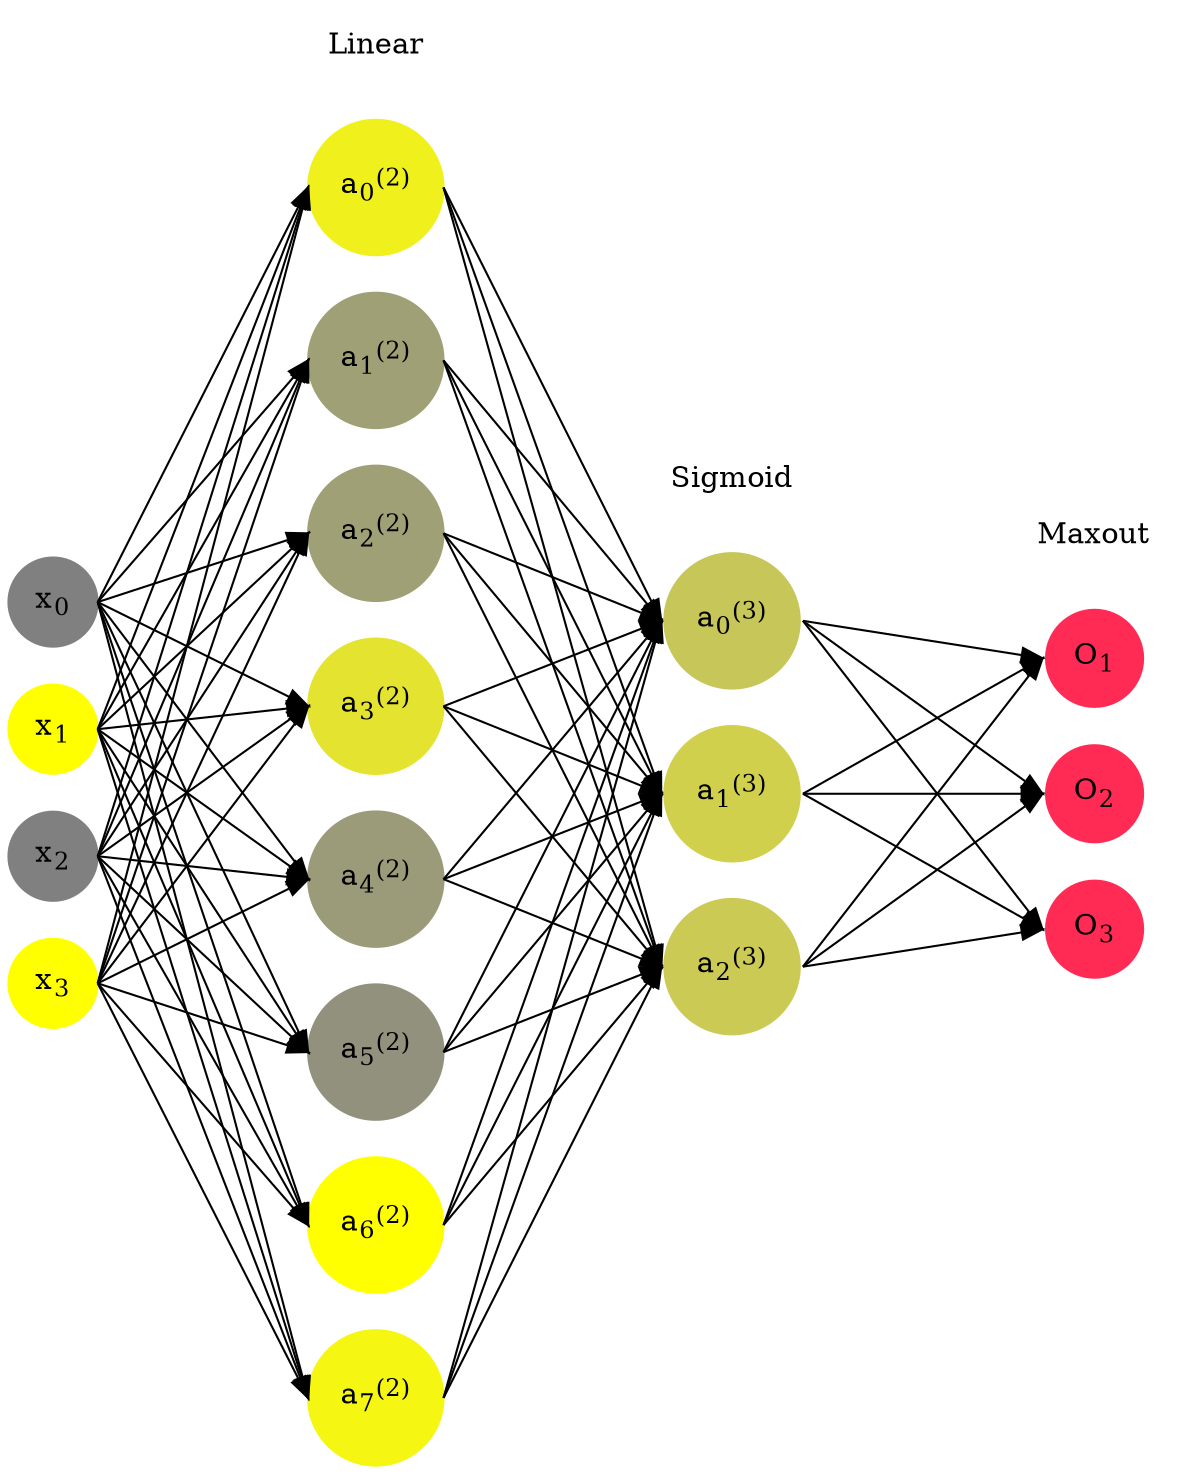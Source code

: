 digraph G {
	rankdir = LR;
	splines=false;
	edge[style=invis];
	ranksep= 1.4;
	{
	node [shape=circle, color="0.1667, 0.0, 0.5", style=filled, fillcolor="0.1667, 0.0, 0.5"];
	x0 [label=<x<sub>0</sub>>];
	}
	{
	node [shape=circle, color="0.1667, 1.0, 1.0", style=filled, fillcolor="0.1667, 1.0, 1.0"];
	x1 [label=<x<sub>1</sub>>];
	}
	{
	node [shape=circle, color="0.1667, 0.0, 0.5", style=filled, fillcolor="0.1667, 0.0, 0.5"];
	x2 [label=<x<sub>2</sub>>];
	}
	{
	node [shape=circle, color="0.1667, 1.0, 1.0", style=filled, fillcolor="0.1667, 1.0, 1.0"];
	x3 [label=<x<sub>3</sub>>];
	}
	{
	node [shape=circle, color="0.1667, 0.877061, 0.938530", style=filled, fillcolor="0.1667, 0.877061, 0.938530"];
	a02 [label=<a<sub>0</sub><sup>(2)</sup>>];
	}
	{
	node [shape=circle, color="0.1667, 0.256494, 0.628247", style=filled, fillcolor="0.1667, 0.256494, 0.628247"];
	a12 [label=<a<sub>1</sub><sup>(2)</sup>>];
	}
	{
	node [shape=circle, color="0.1667, 0.252159, 0.626080", style=filled, fillcolor="0.1667, 0.252159, 0.626080"];
	a22 [label=<a<sub>2</sub><sup>(2)</sup>>];
	}
	{
	node [shape=circle, color="0.1667, 0.787639, 0.893819", style=filled, fillcolor="0.1667, 0.787639, 0.893819"];
	a32 [label=<a<sub>3</sub><sup>(2)</sup>>];
	}
	{
	node [shape=circle, color="0.1667, 0.214849, 0.607425", style=filled, fillcolor="0.1667, 0.214849, 0.607425"];
	a42 [label=<a<sub>4</sub><sup>(2)</sup>>];
	}
	{
	node [shape=circle, color="0.1667, 0.137843, 0.568921", style=filled, fillcolor="0.1667, 0.137843, 0.568921"];
	a52 [label=<a<sub>5</sub><sup>(2)</sup>>];
	}
	{
	node [shape=circle, color="0.1667, 1.160681, 1.080340", style=filled, fillcolor="0.1667, 1.160681, 1.080340"];
	a62 [label=<a<sub>6</sub><sup>(2)</sup>>];
	}
	{
	node [shape=circle, color="0.1667, 0.922592, 0.961296", style=filled, fillcolor="0.1667, 0.922592, 0.961296"];
	a72 [label=<a<sub>7</sub><sup>(2)</sup>>];
	}
	{
	node [shape=circle, color="0.1667, 0.550153, 0.775076", style=filled, fillcolor="0.1667, 0.550153, 0.775076"];
	a03 [label=<a<sub>0</sub><sup>(3)</sup>>];
	}
	{
	node [shape=circle, color="0.1667, 0.628189, 0.814094", style=filled, fillcolor="0.1667, 0.628189, 0.814094"];
	a13 [label=<a<sub>1</sub><sup>(3)</sup>>];
	}
	{
	node [shape=circle, color="0.1667, 0.580824, 0.790412", style=filled, fillcolor="0.1667, 0.580824, 0.790412"];
	a23 [label=<a<sub>2</sub><sup>(3)</sup>>];
	}
	{
	node [shape=circle, color="0.9667, 0.83, 1.0", style=filled, fillcolor="0.9667, 0.83, 1.0"];
	O1 [label=<O<sub>1</sub>>];
	}
	{
	node [shape=circle, color="0.9667, 0.83, 1.0", style=filled, fillcolor="0.9667, 0.83, 1.0"];
	O2 [label=<O<sub>2</sub>>];
	}
	{
	node [shape=circle, color="0.9667, 0.83, 1.0", style=filled, fillcolor="0.9667, 0.83, 1.0"];
	O3 [label=<O<sub>3</sub>>];
	}
	{
	rank=same;
	x0->x1->x2->x3;
	}
	{
	rank=same;
	a02->a12->a22->a32->a42->a52->a62->a72;
	}
	{
	rank=same;
	a03->a13->a23;
	}
	{
	rank=same;
	O1->O2->O3;
	}
	l1 [shape=plaintext,label="Linear"];
	l1->a02;
	{rank=same; l1;a02};
	l2 [shape=plaintext,label="Sigmoid"];
	l2->a03;
	{rank=same; l2;a03};
	l3 [shape=plaintext,label="Maxout"];
	l3->O1;
	{rank=same; l3;O1};
edge[style=solid, tailport=e, headport=w];
	{x0;x1;x2;x3} -> {a02;a12;a22;a32;a42;a52;a62;a72};
	{a02;a12;a22;a32;a42;a52;a62;a72} -> {a03;a13;a23};
	{a03;a13;a23} -> {O1,O2,O3};
}